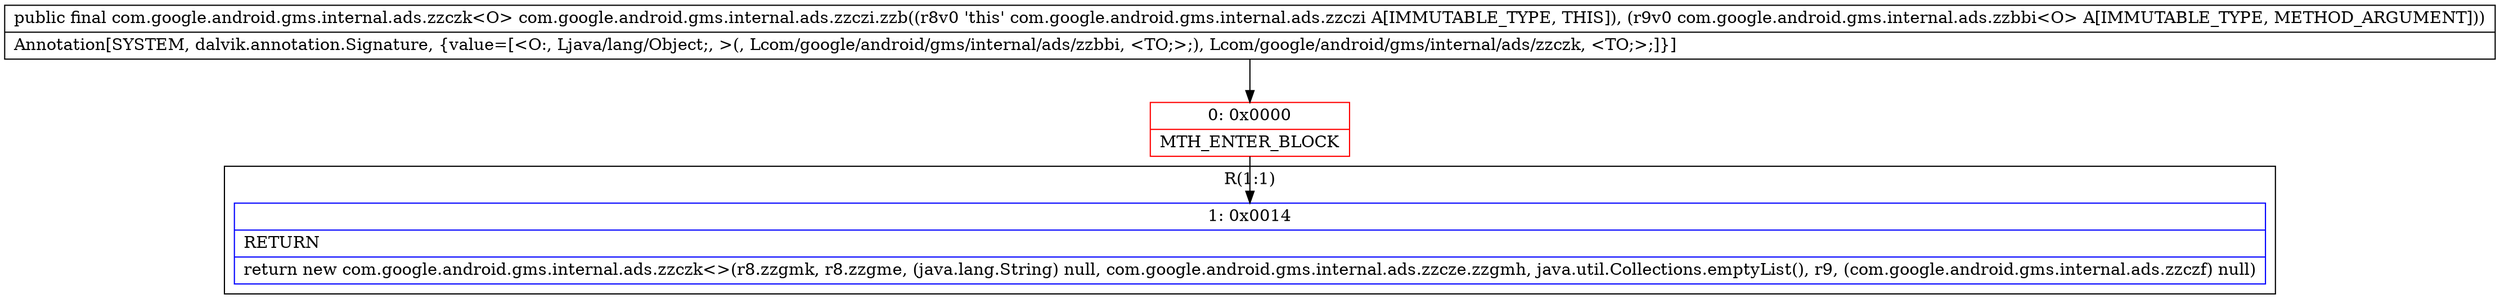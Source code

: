 digraph "CFG forcom.google.android.gms.internal.ads.zzczi.zzb(Lcom\/google\/android\/gms\/internal\/ads\/zzbbi;)Lcom\/google\/android\/gms\/internal\/ads\/zzczk;" {
subgraph cluster_Region_2119494696 {
label = "R(1:1)";
node [shape=record,color=blue];
Node_1 [shape=record,label="{1\:\ 0x0014|RETURN\l|return new com.google.android.gms.internal.ads.zzczk\<\>(r8.zzgmk, r8.zzgme, (java.lang.String) null, com.google.android.gms.internal.ads.zzcze.zzgmh, java.util.Collections.emptyList(), r9, (com.google.android.gms.internal.ads.zzczf) null)\l}"];
}
Node_0 [shape=record,color=red,label="{0\:\ 0x0000|MTH_ENTER_BLOCK\l}"];
MethodNode[shape=record,label="{public final com.google.android.gms.internal.ads.zzczk\<O\> com.google.android.gms.internal.ads.zzczi.zzb((r8v0 'this' com.google.android.gms.internal.ads.zzczi A[IMMUTABLE_TYPE, THIS]), (r9v0 com.google.android.gms.internal.ads.zzbbi\<O\> A[IMMUTABLE_TYPE, METHOD_ARGUMENT]))  | Annotation[SYSTEM, dalvik.annotation.Signature, \{value=[\<O:, Ljava\/lang\/Object;, \>(, Lcom\/google\/android\/gms\/internal\/ads\/zzbbi, \<TO;\>;), Lcom\/google\/android\/gms\/internal\/ads\/zzczk, \<TO;\>;]\}]\l}"];
MethodNode -> Node_0;
Node_0 -> Node_1;
}

